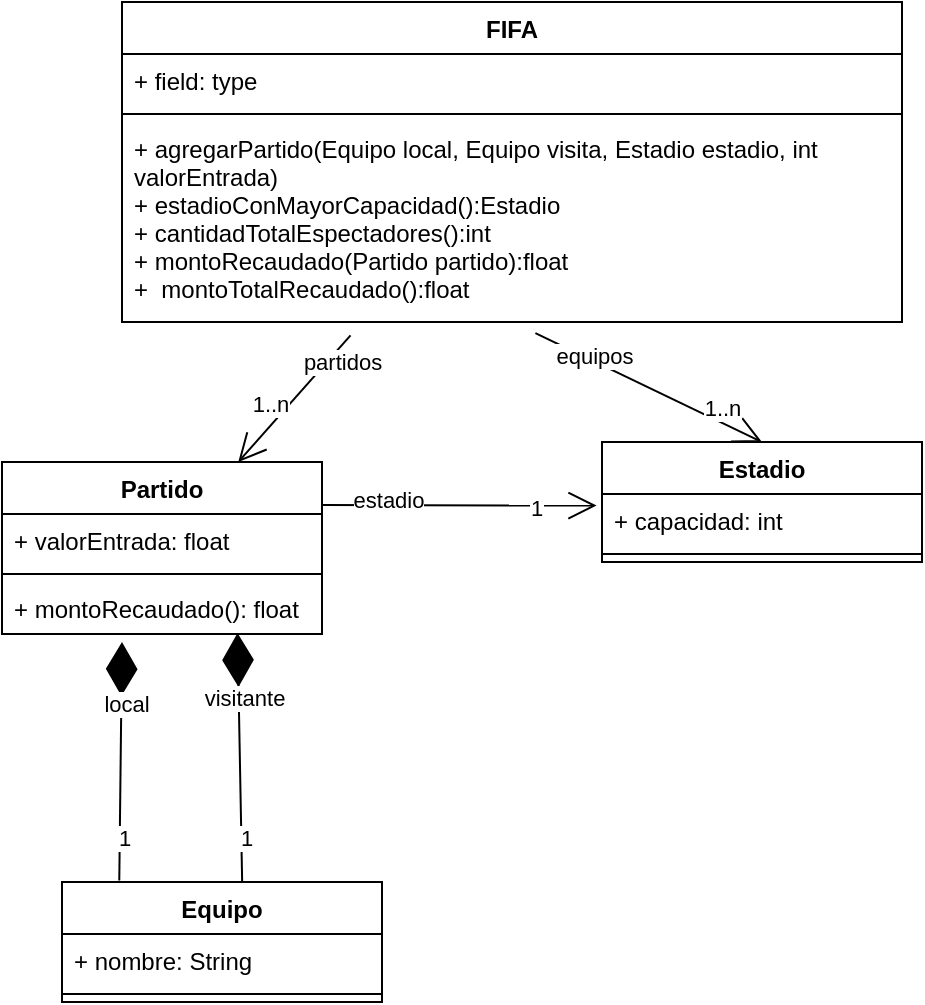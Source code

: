 <mxfile version="13.6.6" type="device"><diagram id="Eivk_0orERpqXsh2LJxu" name="Page-1"><mxGraphModel dx="820" dy="452" grid="1" gridSize="10" guides="1" tooltips="1" connect="1" arrows="1" fold="1" page="1" pageScale="1" pageWidth="827" pageHeight="1169" math="0" shadow="0"><root><mxCell id="0"/><mxCell id="1" parent="0"/><mxCell id="0lZrGbcmB4OFvibG0V9--9" value="Estadio" style="swimlane;fontStyle=1;align=center;verticalAlign=top;childLayout=stackLayout;horizontal=1;startSize=26;horizontalStack=0;resizeParent=1;resizeParentMax=0;resizeLast=0;collapsible=1;marginBottom=0;" vertex="1" parent="1"><mxGeometry x="440" y="260" width="160" height="60" as="geometry"/></mxCell><mxCell id="0lZrGbcmB4OFvibG0V9--10" value="+ capacidad: int" style="text;strokeColor=none;fillColor=none;align=left;verticalAlign=top;spacingLeft=4;spacingRight=4;overflow=hidden;rotatable=0;points=[[0,0.5],[1,0.5]];portConstraint=eastwest;" vertex="1" parent="0lZrGbcmB4OFvibG0V9--9"><mxGeometry y="26" width="160" height="26" as="geometry"/></mxCell><mxCell id="0lZrGbcmB4OFvibG0V9--11" value="" style="line;strokeWidth=1;fillColor=none;align=left;verticalAlign=middle;spacingTop=-1;spacingLeft=3;spacingRight=3;rotatable=0;labelPosition=right;points=[];portConstraint=eastwest;" vertex="1" parent="0lZrGbcmB4OFvibG0V9--9"><mxGeometry y="52" width="160" height="8" as="geometry"/></mxCell><mxCell id="0lZrGbcmB4OFvibG0V9--13" value="" style="endArrow=open;endFill=1;endSize=12;html=1;exitX=1;exitY=0.25;exitDx=0;exitDy=0;entryX=-0.017;entryY=0.223;entryDx=0;entryDy=0;entryPerimeter=0;" edge="1" parent="1" source="0lZrGbcmB4OFvibG0V9--5" target="0lZrGbcmB4OFvibG0V9--10"><mxGeometry width="160" relative="1" as="geometry"><mxPoint x="380" y="340" as="sourcePoint"/><mxPoint x="438" y="269" as="targetPoint"/></mxGeometry></mxCell><mxCell id="0lZrGbcmB4OFvibG0V9--14" value="1" style="edgeLabel;html=1;align=center;verticalAlign=middle;resizable=0;points=[];" vertex="1" connectable="0" parent="0lZrGbcmB4OFvibG0V9--13"><mxGeometry x="0.557" y="-1" relative="1" as="geometry"><mxPoint as="offset"/></mxGeometry></mxCell><mxCell id="0lZrGbcmB4OFvibG0V9--15" value="estadio" style="edgeLabel;html=1;align=center;verticalAlign=middle;resizable=0;points=[];" vertex="1" connectable="0" parent="0lZrGbcmB4OFvibG0V9--13"><mxGeometry x="-0.517" y="3" relative="1" as="geometry"><mxPoint as="offset"/></mxGeometry></mxCell><mxCell id="0lZrGbcmB4OFvibG0V9--20" value="" style="endArrow=diamondThin;endFill=1;endSize=24;html=1;exitX=0.563;exitY=0;exitDx=0;exitDy=0;exitPerimeter=0;entryX=0.736;entryY=0.981;entryDx=0;entryDy=0;entryPerimeter=0;" edge="1" parent="1" source="0lZrGbcmB4OFvibG0V9--16" target="0lZrGbcmB4OFvibG0V9--8"><mxGeometry width="160" relative="1" as="geometry"><mxPoint x="380" y="340" as="sourcePoint"/><mxPoint x="540" y="340" as="targetPoint"/></mxGeometry></mxCell><mxCell id="0lZrGbcmB4OFvibG0V9--21" value="1" style="edgeLabel;html=1;align=center;verticalAlign=middle;resizable=0;points=[];" vertex="1" connectable="0" parent="0lZrGbcmB4OFvibG0V9--20"><mxGeometry x="-0.64" y="-2" relative="1" as="geometry"><mxPoint as="offset"/></mxGeometry></mxCell><mxCell id="0lZrGbcmB4OFvibG0V9--22" value="visitante" style="edgeLabel;html=1;align=center;verticalAlign=middle;resizable=0;points=[];" vertex="1" connectable="0" parent="0lZrGbcmB4OFvibG0V9--20"><mxGeometry x="0.485" y="-2" relative="1" as="geometry"><mxPoint as="offset"/></mxGeometry></mxCell><mxCell id="0lZrGbcmB4OFvibG0V9--1" value="FIFA" style="swimlane;fontStyle=1;align=center;verticalAlign=top;childLayout=stackLayout;horizontal=1;startSize=26;horizontalStack=0;resizeParent=1;resizeParentMax=0;resizeLast=0;collapsible=1;marginBottom=0;" vertex="1" parent="1"><mxGeometry x="200" y="40" width="390" height="160" as="geometry"/></mxCell><mxCell id="0lZrGbcmB4OFvibG0V9--2" value="+ field: type" style="text;strokeColor=none;fillColor=none;align=left;verticalAlign=top;spacingLeft=4;spacingRight=4;overflow=hidden;rotatable=0;points=[[0,0.5],[1,0.5]];portConstraint=eastwest;" vertex="1" parent="0lZrGbcmB4OFvibG0V9--1"><mxGeometry y="26" width="390" height="26" as="geometry"/></mxCell><mxCell id="0lZrGbcmB4OFvibG0V9--3" value="" style="line;strokeWidth=1;fillColor=none;align=left;verticalAlign=middle;spacingTop=-1;spacingLeft=3;spacingRight=3;rotatable=0;labelPosition=right;points=[];portConstraint=eastwest;" vertex="1" parent="0lZrGbcmB4OFvibG0V9--1"><mxGeometry y="52" width="390" height="8" as="geometry"/></mxCell><mxCell id="0lZrGbcmB4OFvibG0V9--4" value="+ agregarPartido(Equipo local, Equipo visita, Estadio estadio, int&#10;valorEntrada)&#10;+ estadioConMayorCapacidad():Estadio&#10;+ cantidadTotalEspectadores():int&#10;+ montoRecaudado(Partido partido):float&#10;+  montoTotalRecaudado():float" style="text;strokeColor=none;fillColor=none;align=left;verticalAlign=top;spacingLeft=4;spacingRight=4;overflow=hidden;rotatable=0;points=[[0,0.5],[1,0.5]];portConstraint=eastwest;" vertex="1" parent="0lZrGbcmB4OFvibG0V9--1"><mxGeometry y="60" width="390" height="100" as="geometry"/></mxCell><mxCell id="0lZrGbcmB4OFvibG0V9--16" value="Equipo" style="swimlane;fontStyle=1;align=center;verticalAlign=top;childLayout=stackLayout;horizontal=1;startSize=26;horizontalStack=0;resizeParent=1;resizeParentMax=0;resizeLast=0;collapsible=1;marginBottom=0;" vertex="1" parent="1"><mxGeometry x="170" y="480" width="160" height="60" as="geometry"/></mxCell><mxCell id="0lZrGbcmB4OFvibG0V9--17" value="+ nombre: String" style="text;strokeColor=none;fillColor=none;align=left;verticalAlign=top;spacingLeft=4;spacingRight=4;overflow=hidden;rotatable=0;points=[[0,0.5],[1,0.5]];portConstraint=eastwest;" vertex="1" parent="0lZrGbcmB4OFvibG0V9--16"><mxGeometry y="26" width="160" height="26" as="geometry"/></mxCell><mxCell id="0lZrGbcmB4OFvibG0V9--18" value="" style="line;strokeWidth=1;fillColor=none;align=left;verticalAlign=middle;spacingTop=-1;spacingLeft=3;spacingRight=3;rotatable=0;labelPosition=right;points=[];portConstraint=eastwest;" vertex="1" parent="0lZrGbcmB4OFvibG0V9--16"><mxGeometry y="52" width="160" height="8" as="geometry"/></mxCell><mxCell id="0lZrGbcmB4OFvibG0V9--23" value="" style="endArrow=diamondThin;endFill=1;endSize=24;html=1;exitX=0.179;exitY=-0.012;exitDx=0;exitDy=0;exitPerimeter=0;entryX=0.375;entryY=1.154;entryDx=0;entryDy=0;entryPerimeter=0;" edge="1" parent="1" source="0lZrGbcmB4OFvibG0V9--16" target="0lZrGbcmB4OFvibG0V9--8"><mxGeometry width="160" relative="1" as="geometry"><mxPoint x="220" y="380" as="sourcePoint"/><mxPoint x="217.68" y="235.506" as="targetPoint"/></mxGeometry></mxCell><mxCell id="0lZrGbcmB4OFvibG0V9--24" value="1" style="edgeLabel;html=1;align=center;verticalAlign=middle;resizable=0;points=[];" vertex="1" connectable="0" parent="0lZrGbcmB4OFvibG0V9--23"><mxGeometry x="-0.64" y="-2" relative="1" as="geometry"><mxPoint as="offset"/></mxGeometry></mxCell><mxCell id="0lZrGbcmB4OFvibG0V9--25" value="local" style="edgeLabel;html=1;align=center;verticalAlign=middle;resizable=0;points=[];" vertex="1" connectable="0" parent="0lZrGbcmB4OFvibG0V9--23"><mxGeometry x="0.485" y="-2" relative="1" as="geometry"><mxPoint as="offset"/></mxGeometry></mxCell><mxCell id="0lZrGbcmB4OFvibG0V9--26" value="" style="endArrow=open;endFill=1;endSize=12;html=1;exitX=0.53;exitY=1.056;exitDx=0;exitDy=0;exitPerimeter=0;entryX=0.5;entryY=0;entryDx=0;entryDy=0;" edge="1" parent="1" source="0lZrGbcmB4OFvibG0V9--4" target="0lZrGbcmB4OFvibG0V9--9"><mxGeometry width="160" relative="1" as="geometry"><mxPoint x="390" y="210" as="sourcePoint"/><mxPoint x="550" y="210" as="targetPoint"/></mxGeometry></mxCell><mxCell id="0lZrGbcmB4OFvibG0V9--27" value="equipos" style="edgeLabel;html=1;align=center;verticalAlign=middle;resizable=0;points=[];" vertex="1" connectable="0" parent="0lZrGbcmB4OFvibG0V9--26"><mxGeometry x="-0.506" y="2" relative="1" as="geometry"><mxPoint as="offset"/></mxGeometry></mxCell><mxCell id="0lZrGbcmB4OFvibG0V9--28" value="1..n" style="edgeLabel;html=1;align=center;verticalAlign=middle;resizable=0;points=[];" vertex="1" connectable="0" parent="0lZrGbcmB4OFvibG0V9--26"><mxGeometry x="0.821" y="1" relative="1" as="geometry"><mxPoint x="-10.56" y="-11.47" as="offset"/></mxGeometry></mxCell><mxCell id="0lZrGbcmB4OFvibG0V9--29" value="" style="endArrow=open;endFill=1;endSize=12;html=1;exitX=0.293;exitY=1.067;exitDx=0;exitDy=0;exitPerimeter=0;" edge="1" parent="1" source="0lZrGbcmB4OFvibG0V9--4" target="0lZrGbcmB4OFvibG0V9--5"><mxGeometry width="160" relative="1" as="geometry"><mxPoint x="280" y="190" as="sourcePoint"/><mxPoint x="393.3" y="277.2" as="targetPoint"/></mxGeometry></mxCell><mxCell id="0lZrGbcmB4OFvibG0V9--30" value="partidos" style="edgeLabel;html=1;align=center;verticalAlign=middle;resizable=0;points=[];" vertex="1" connectable="0" parent="0lZrGbcmB4OFvibG0V9--29"><mxGeometry x="-0.506" y="2" relative="1" as="geometry"><mxPoint x="8.26" y="-3.85" as="offset"/></mxGeometry></mxCell><mxCell id="0lZrGbcmB4OFvibG0V9--31" value="1..n" style="edgeLabel;html=1;align=center;verticalAlign=middle;resizable=0;points=[];" vertex="1" connectable="0" parent="0lZrGbcmB4OFvibG0V9--29"><mxGeometry x="0.821" y="1" relative="1" as="geometry"><mxPoint x="10.11" y="-23.99" as="offset"/></mxGeometry></mxCell><mxCell id="0lZrGbcmB4OFvibG0V9--5" value="Partido" style="swimlane;fontStyle=1;align=center;verticalAlign=top;childLayout=stackLayout;horizontal=1;startSize=26;horizontalStack=0;resizeParent=1;resizeParentMax=0;resizeLast=0;collapsible=1;marginBottom=0;" vertex="1" parent="1"><mxGeometry x="140" y="270" width="160" height="86" as="geometry"/></mxCell><mxCell id="0lZrGbcmB4OFvibG0V9--6" value="+ valorEntrada: float" style="text;strokeColor=none;fillColor=none;align=left;verticalAlign=top;spacingLeft=4;spacingRight=4;overflow=hidden;rotatable=0;points=[[0,0.5],[1,0.5]];portConstraint=eastwest;" vertex="1" parent="0lZrGbcmB4OFvibG0V9--5"><mxGeometry y="26" width="160" height="26" as="geometry"/></mxCell><mxCell id="0lZrGbcmB4OFvibG0V9--7" value="" style="line;strokeWidth=1;fillColor=none;align=left;verticalAlign=middle;spacingTop=-1;spacingLeft=3;spacingRight=3;rotatable=0;labelPosition=right;points=[];portConstraint=eastwest;" vertex="1" parent="0lZrGbcmB4OFvibG0V9--5"><mxGeometry y="52" width="160" height="8" as="geometry"/></mxCell><mxCell id="0lZrGbcmB4OFvibG0V9--8" value="+ montoRecaudado(): float" style="text;strokeColor=none;fillColor=none;align=left;verticalAlign=top;spacingLeft=4;spacingRight=4;overflow=hidden;rotatable=0;points=[[0,0.5],[1,0.5]];portConstraint=eastwest;" vertex="1" parent="0lZrGbcmB4OFvibG0V9--5"><mxGeometry y="60" width="160" height="26" as="geometry"/></mxCell></root></mxGraphModel></diagram></mxfile>